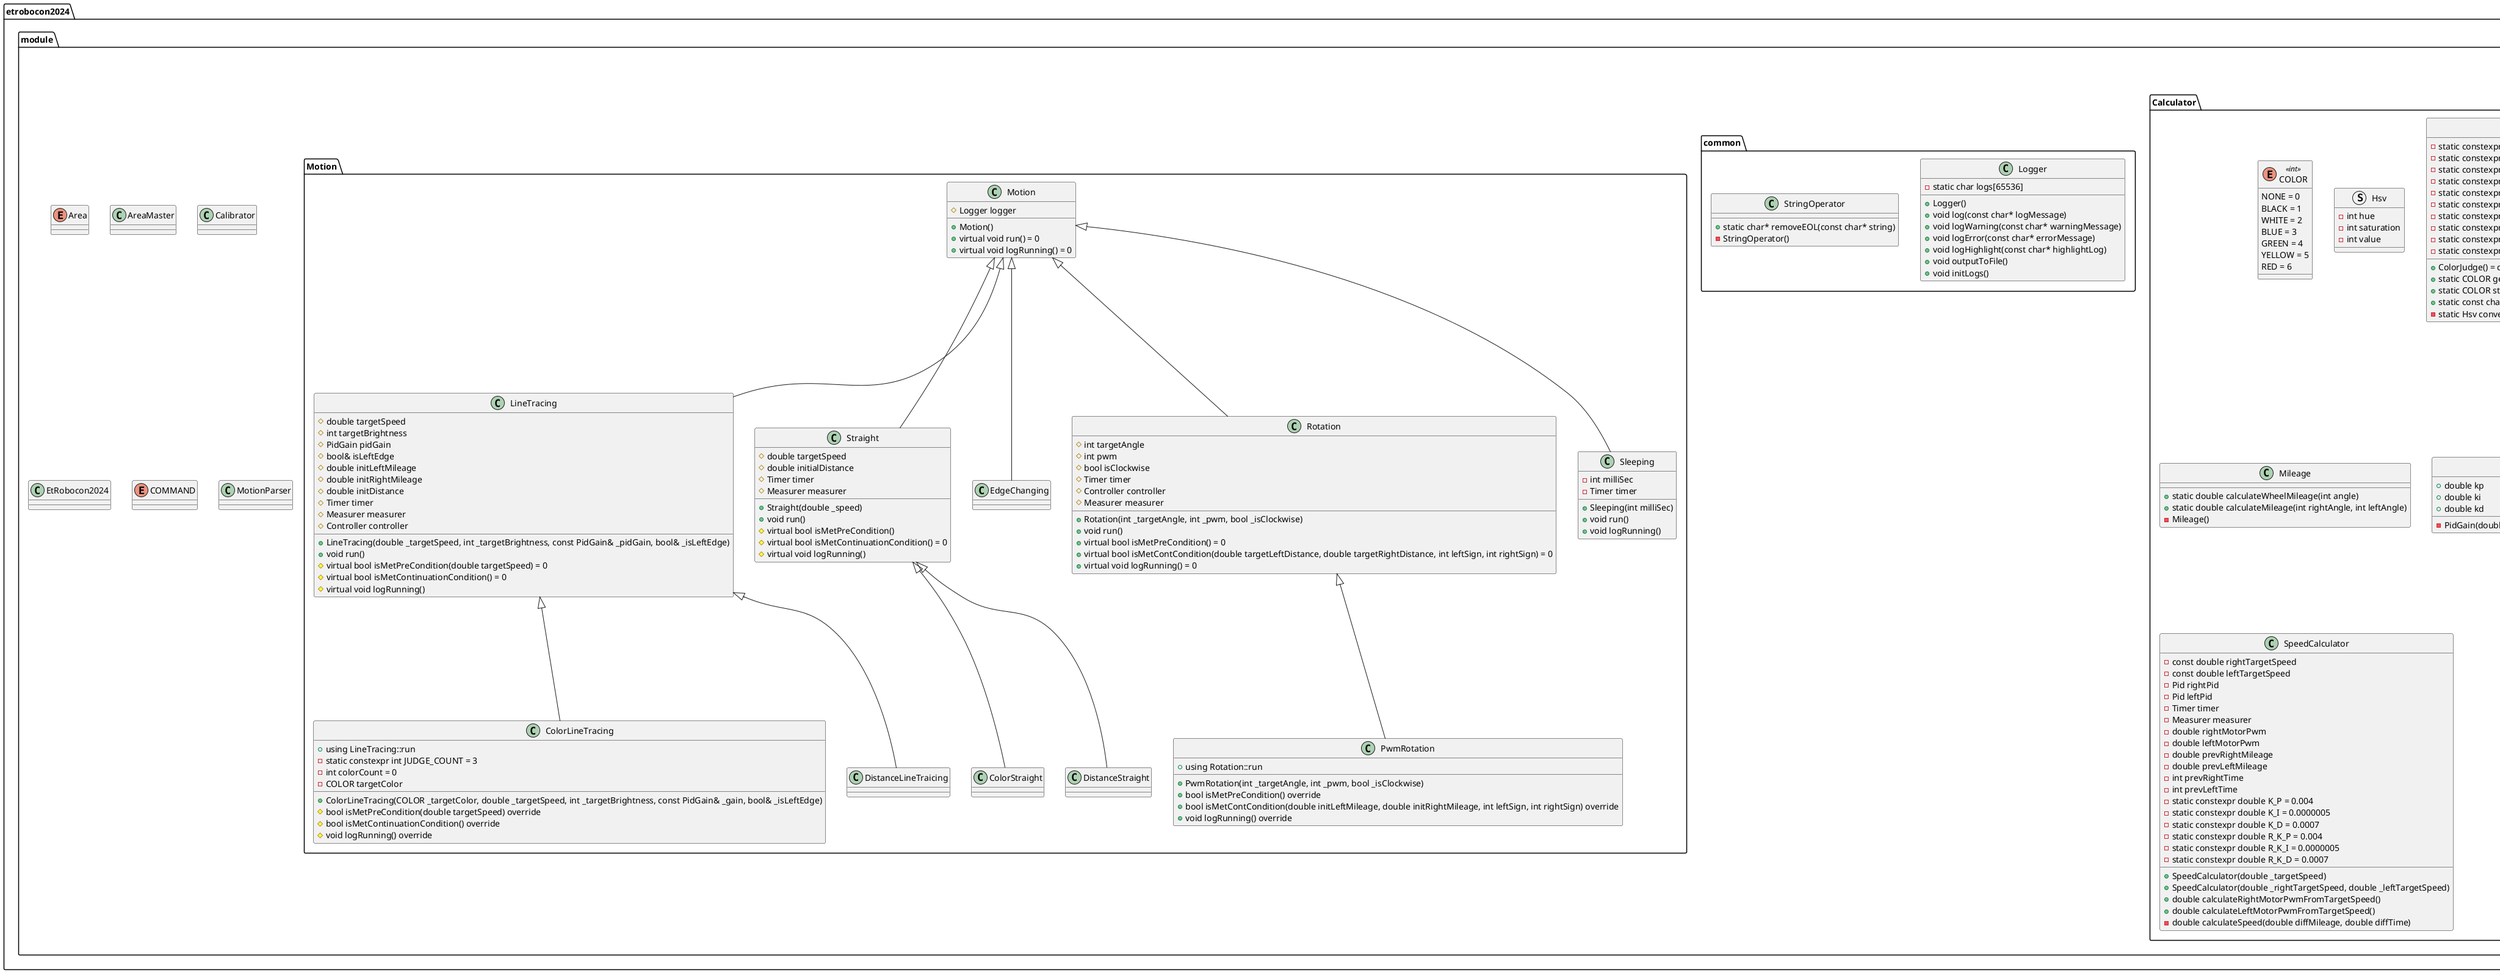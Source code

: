 @startuml sample

package "etrobocon2024" {
    package "module" {
        package "API" {
            class Controller{
                + static constexpr double MOTOR_PWM_MAX = 100.0
                + static constexpr double MOTOR_PWM_MIN = -100.0
                + Controller(rightWheel(PORT_B), leftWheel(PORT_C), armMortor(PORT_A))
                + void setRightMotorPwm(const double pwm)
                + void setLeftMotorPwm(const double pwm)
                + void resetRightMotorPwm()
                + void resetLeftMotorPwm()
                + void resetWheelsMotorPwm()
                + void stopWheelsMotor()
                + void setArmMotorPwm(const double pwm)
                + void resetArmMotorPwm()
                + void stopArmMotor()
                + double getRightMotorPwm()
                + double getLeftMotorPwm()
                - ev3api::Motor rightWheel
                - ev3api::Motor leftWheel
                - ev3api::Motor armMotor
                - static double pwmOfRightWheel
                - static double pwmOfLeftWheel
                - static double pwmOfArm
                - double limitPwmValue(const double inputPwm)
            }

            class Measurer {
                + Measurer(colorSensor(PORT_2),　sonarSensor(PORT_3), leftWheel(PORT_C), rightWheel(PORT_B), armMotor(PORT_A))
                + int getBrightness()
                + rgb_raw_t getRawColor()
                + int getLeftCount()
                + int getRightCount()
                + int getArmMotorCount()
                + bool getLeftButton()
                + bool getRightButton()
                + bool getEnterButton()
                + int getForwardDistance()
                + double getVoltage()
                - ev3api::ColorSensor colorSensor
                - ev3api::SonarSensor sonarSensor
                - ev3api::Motor leftWheel
                - ev3api::Motor rightWheel
                - ev3api::Motor armMotor
            }

            class Timer {
                + Timer()
                + void sleep(int milliSec = 10)
                + int now()
                - ev3api::Clock clock
            }
        }

        package "Calculator" {
            enum COLOR <<int>> {
                NONE = 0
                BLACK = 1
                WHITE = 2
                BLUE = 3
                GREEN = 4
                YELLOW = 5
                RED = 6
            }

            struct Hsv {
                - int hue
                - int saturation
                - int value
            }

            class ColorJudge {
                + ColorJudge() = delete
                + static COLOR getColor(rgb_raw_t const& rgb)
                + static COLOR stringToColor(const char* str)
                + static const char* colorToString(COLOR color)
                - static constexpr int SATURATION_BORDER = 27
                - static constexpr int BLACK_LIMIT_BORDER = 10
                - static constexpr int WHITE_LIMIT_BORDER = 250
                - static constexpr int BLACK_BORDER = 110
                - static constexpr int RED_BORDER = 25
                - static constexpr int YELLOW_BORDER = 50
                - static constexpr int GREEN_BORDER = 170
                - static constexpr int BLUE_BORDER = 300
                - static constexpr rgb_raw_t MAX_RGB = { 244, 245, 252 }
                - static constexpr rgb_raw_t MIN_RGB = { 9, 10, 10 }
                - static Hsv convertRgbToHsv(rgb_raw_t const& rgb)
            }

            class Mileage {
                + static double calculateWheelMileage(int angle)
                + static double calculateMileage(int rightAngle, int leftAngle)
                - Mileage()
            }

            struct PidGain {
                + double kp
                + double ki
                + double kd
                - PidGain(double _kp, double _ki, double _kd)
            }

            class Pid {
                + Pid(double _kp, double _ki, double _kd, double _targetValue)
                + void setPidGain(double _kp, double _ki, double _kd)
                + double calculatePid(double currentValue, double delta = 0.01)
                - PidGain pidGain
                - double prevDeviation
                - double integral
                - double targetValue
            }

            class SpeedCalculator {
                + SpeedCalculator(double _targetSpeed)
                + SpeedCalculator(double _rightTargetSpeed, double _leftTargetSpeed)
                + double calculateRightMotorPwmFromTargetSpeed()
                + double calculateLeftMotorPwmFromTargetSpeed()
                - const double rightTargetSpeed
                - const double leftTargetSpeed
                - Pid rightPid
                - Pid leftPid
                - Timer timer
                - Measurer measurer
                - double rightMotorPwm
                - double leftMotorPwm
                - double prevRightMileage
                - double prevLeftMileage
                - int prevRightTime
                - int prevLeftTime
                - static constexpr double K_P = 0.004
                - static constexpr double K_I = 0.0000005
                - static constexpr double K_D = 0.0007
                - static constexpr double R_K_P = 0.004
                - static constexpr double R_K_I = 0.0000005
                - static constexpr double R_K_D = 0.0007
                - double calculateSpeed(double diffMileage, double diffTime)
            }
        }

        package "common" {
            class Logger {
                + Logger()
                + void log(const char* logMessage)
                + void logWarning(const char* warningMessage)
                + void logError(const char* errorMessage)
                + void logHighlight(const char* highlightLog)
                + void outputToFile()
                + void initLogs()
                - static char logs[65536]
            }

            class StringOperator {
                + static char* removeEOL(const char* string)
                - StringOperator()
            }
        }

        package "Motion" {
            class ColorLineTracing {
                + ColorLineTracing(COLOR _targetColor, double _targetSpeed, int _targetBrightness, const PidGain& _gain, bool& _isLeftEdge)
                + using LineTracing::run
                # bool isMetPreCondition(double targetSpeed) override
                # bool isMetContinuationCondition() override
                # void logRunning() override
                - static constexpr int JUDGE_COUNT = 3
                - int colorCount = 0
                - COLOR targetColor
            }
            LineTracing <|-- ColorLineTracing

            class ColorStraight
            Straight <|-- ColorStraight

            class DistanceLineTraicing
            LineTracing <|-- DistanceLineTraicing

            class DistanceStraight
            Straight <|-- DistanceStraight

            class EdgeChanging
            Motion <|-- EdgeChanging

            class LineTracing {
                + LineTracing(double _targetSpeed, int _targetBrightness, const PidGain& _pidGain, bool& _isLeftEdge)
                + void run()
                # virtual bool isMetPreCondition(double targetSpeed) = 0
                # virtual bool isMetContinuationCondition() = 0
                # virtual void logRunning()
                # double targetSpeed
                # int targetBrightness
                # PidGain pidGain
                # bool& isLeftEdge
                # double initLeftMileage
                # double initRightMileage
                # double initDistance
                # Timer timer
                # Measurer measurer
                # Controller controller
            }
            Motion <|-- LineTracing

            class Motion {
                + Motion()
                + virtual void run() = 0
                + virtual void logRunning() = 0
                # Logger logger
            }

            class PwmRotation {
                + PwmRotation(int _targetAngle, int _pwm, bool _isClockwise)
                + using Rotation::run
                + bool isMetPreCondition() override
                + bool isMetContCondition(double initLeftMileage, double initRightMileage, int leftSign, int rightSign) override
                + void logRunning() override
            }
            Rotation <|-- PwmRotation

            class Rotation {
                + Rotation(int _targetAngle, int _pwm, bool _isClockwise)
                + void run()
                + virtual bool isMetPreCondition() = 0
                + virtual bool isMetContCondition(double targetLeftDistance, double targetRightDistance, int leftSign, int rightSign) = 0
                + virtual void logRunning() = 0
                # int targetAngle
                # int pwm
                # bool isClockwise
                # Timer timer
                # Controller controller
                # Measurer measurer
            }
            Motion <|-- Rotation

            class Sleeping {
                + Sleeping(int milliSec)
                + void run()
                + void logRunning()
                - int milliSec
                - Timer timer
            }
            Motion <|-- Sleeping

            class Straight {
                + Straight(double _speed)
                + void run()
                # virtual bool isMetPreCondition()
                # virtual bool isMetContinuationCondition() = 0
                # virtual void logRunning()
                # double targetSpeed
                # double initialDistance
                # Timer timer
                # Measurer measurer
            }
            Motion <|-- Straight
        }

        enum Area
        class AreaMaster

        class Calibrator

        class EtRobocon2024

        enum COMMAND

        class MotionParser
    }
}

package "etrobocon2024-camera-system" {
    package "src" {
        class CameraSystem
        class Client
        class DetectObject
        class ImageProcessing
        class ResponseError
        class OfficialInterface
        class RoboSnap
        class TrainTracker
    }
}
@enduml
